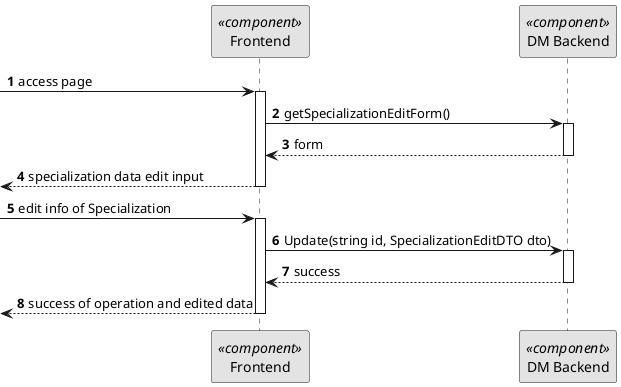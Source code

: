 @startuml
skinparam monochrome true
skinparam packageStyle rectangle
skinparam shadowing false

autonumber

participant "Frontend" as FE <<component>>
participant "DM Backend" as BE <<component>>



-> FE: access page
activate FE
FE -> BE: getSpecializationEditForm()
activate BE
BE --> FE: form
deactivate BE
<--FE : specialization data edit input
deactivate FE
 -> FE : edit info of Specialization
activate FE
FE -> BE : Update(string id, SpecializationEditDTO dto)
activate BE
BE --> FE: success
deactivate BE
<--FE : success of operation and edited data
deactivate FE


@enduml